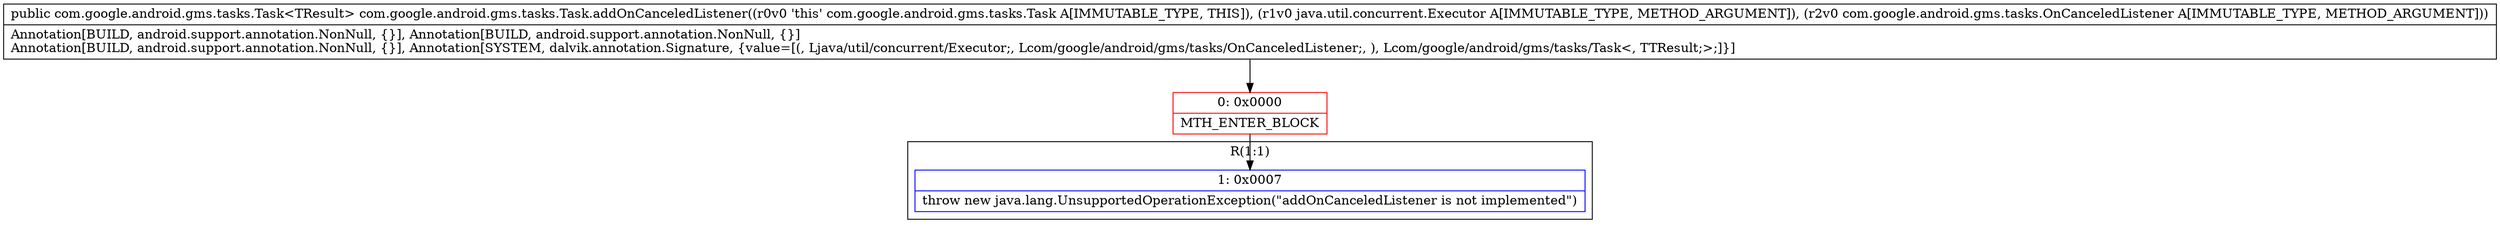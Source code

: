 digraph "CFG forcom.google.android.gms.tasks.Task.addOnCanceledListener(Ljava\/util\/concurrent\/Executor;Lcom\/google\/android\/gms\/tasks\/OnCanceledListener;)Lcom\/google\/android\/gms\/tasks\/Task;" {
subgraph cluster_Region_271153982 {
label = "R(1:1)";
node [shape=record,color=blue];
Node_1 [shape=record,label="{1\:\ 0x0007|throw new java.lang.UnsupportedOperationException(\"addOnCanceledListener is not implemented\")\l}"];
}
Node_0 [shape=record,color=red,label="{0\:\ 0x0000|MTH_ENTER_BLOCK\l}"];
MethodNode[shape=record,label="{public com.google.android.gms.tasks.Task\<TResult\> com.google.android.gms.tasks.Task.addOnCanceledListener((r0v0 'this' com.google.android.gms.tasks.Task A[IMMUTABLE_TYPE, THIS]), (r1v0 java.util.concurrent.Executor A[IMMUTABLE_TYPE, METHOD_ARGUMENT]), (r2v0 com.google.android.gms.tasks.OnCanceledListener A[IMMUTABLE_TYPE, METHOD_ARGUMENT]))  | Annotation[BUILD, android.support.annotation.NonNull, \{\}], Annotation[BUILD, android.support.annotation.NonNull, \{\}]\lAnnotation[BUILD, android.support.annotation.NonNull, \{\}], Annotation[SYSTEM, dalvik.annotation.Signature, \{value=[(, Ljava\/util\/concurrent\/Executor;, Lcom\/google\/android\/gms\/tasks\/OnCanceledListener;, ), Lcom\/google\/android\/gms\/tasks\/Task\<, TTResult;\>;]\}]\l}"];
MethodNode -> Node_0;
Node_0 -> Node_1;
}

